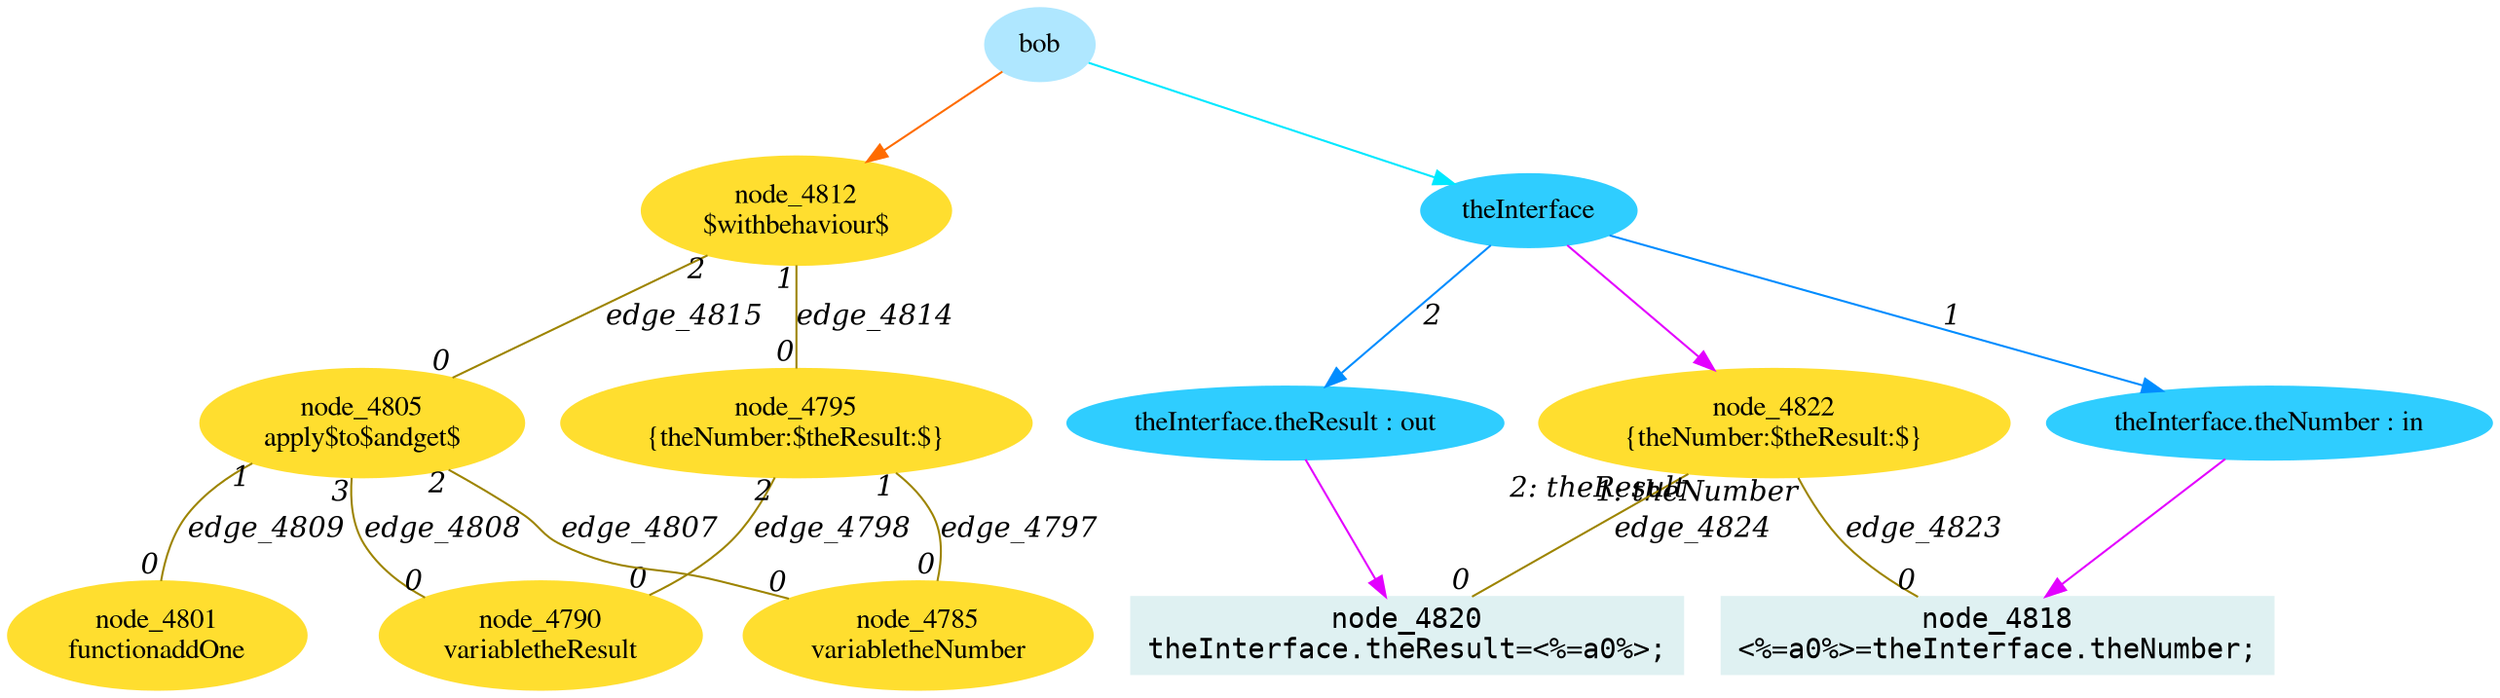 digraph g{node_4785 [shape="ellipse", style="filled", color="#ffde2f", fontname="Times", label="node_4785
variabletheNumber" ]
node_4790 [shape="ellipse", style="filled", color="#ffde2f", fontname="Times", label="node_4790
variabletheResult" ]
node_4795 [shape="ellipse", style="filled", color="#ffde2f", fontname="Times", label="node_4795
{theNumber:$theResult:$}" ]
node_4801 [shape="ellipse", style="filled", color="#ffde2f", fontname="Times", label="node_4801
functionaddOne" ]
node_4805 [shape="ellipse", style="filled", color="#ffde2f", fontname="Times", label="node_4805
apply$to$andget$" ]
node_4812 [shape="ellipse", style="filled", color="#ffde2f", fontname="Times", label="node_4812
$withbehaviour$" ]
node_4818 [shape="box", style="filled", color="#dff1f2", fontname="Courier", label="node_4818
<%=a0%>=theInterface.theNumber;
" ]
node_4820 [shape="box", style="filled", color="#dff1f2", fontname="Courier", label="node_4820
theInterface.theResult=<%=a0%>;
" ]
node_4822 [shape="ellipse", style="filled", color="#ffde2f", fontname="Times", label="node_4822
{theNumber:$theResult:$}" ]
node_4724 [shape="ellipse", style="filled", color="#afe7ff", fontname="Times", label="bob" ]
node_4725 [shape="ellipse", style="filled", color="#2fcdff", fontname="Times", label="theInterface" ]
node_4726 [shape="ellipse", style="filled", color="#2fcdff", fontname="Times", label="theInterface.theNumber : in" ]
node_4728 [shape="ellipse", style="filled", color="#2fcdff", fontname="Times", label="theInterface.theResult : out" ]
node_4724 -> node_4812 [dir=forward, arrowHead=normal, fontname="Times-Italic", arrowsize=1, color="#ff6b00", label="",  headlabel="", taillabel="" ]
node_4724 -> node_4725 [dir=forward, arrowHead=normal, fontname="Times-Italic", arrowsize=1, color="#00e8ff", label="",  headlabel="", taillabel="" ]
node_4725 -> node_4726 [dir=forward, arrowHead=normal, fontname="Times-Italic", arrowsize=1, color="#008cff", label="1",  headlabel="", taillabel="" ]
node_4725 -> node_4728 [dir=forward, arrowHead=normal, fontname="Times-Italic", arrowsize=1, color="#008cff", label="2",  headlabel="", taillabel="" ]
node_4726 -> node_4818 [dir=forward, arrowHead=normal, fontname="Times-Italic", arrowsize=1, color="#e300ff", label="",  headlabel="", taillabel="" ]
node_4728 -> node_4820 [dir=forward, arrowHead=normal, fontname="Times-Italic", arrowsize=1, color="#e300ff", label="",  headlabel="", taillabel="" ]
node_4725 -> node_4822 [dir=forward, arrowHead=normal, fontname="Times-Italic", arrowsize=1, color="#e300ff", label="",  headlabel="", taillabel="" ]
node_4795 -> node_4785 [dir=none, arrowHead=none, fontname="Times-Italic", arrowsize=1, color="#9d8400", label="edge_4797",  headlabel="0", taillabel="1" ]
node_4795 -> node_4790 [dir=none, arrowHead=none, fontname="Times-Italic", arrowsize=1, color="#9d8400", label="edge_4798",  headlabel="0", taillabel="2" ]
node_4805 -> node_4785 [dir=none, arrowHead=none, fontname="Times-Italic", arrowsize=1, color="#9d8400", label="edge_4807",  headlabel="0", taillabel="2" ]
node_4805 -> node_4790 [dir=none, arrowHead=none, fontname="Times-Italic", arrowsize=1, color="#9d8400", label="edge_4808",  headlabel="0", taillabel="3" ]
node_4805 -> node_4801 [dir=none, arrowHead=none, fontname="Times-Italic", arrowsize=1, color="#9d8400", label="edge_4809",  headlabel="0", taillabel="1" ]
node_4812 -> node_4795 [dir=none, arrowHead=none, fontname="Times-Italic", arrowsize=1, color="#9d8400", label="edge_4814",  headlabel="0", taillabel="1" ]
node_4812 -> node_4805 [dir=none, arrowHead=none, fontname="Times-Italic", arrowsize=1, color="#9d8400", label="edge_4815",  headlabel="0", taillabel="2" ]
node_4822 -> node_4818 [dir=none, arrowHead=none, fontname="Times-Italic", arrowsize=1, color="#9d8400", label="edge_4823",  headlabel="0", taillabel="1: theNumber" ]
node_4822 -> node_4820 [dir=none, arrowHead=none, fontname="Times-Italic", arrowsize=1, color="#9d8400", label="edge_4824",  headlabel="0", taillabel="2: theResult" ]
}